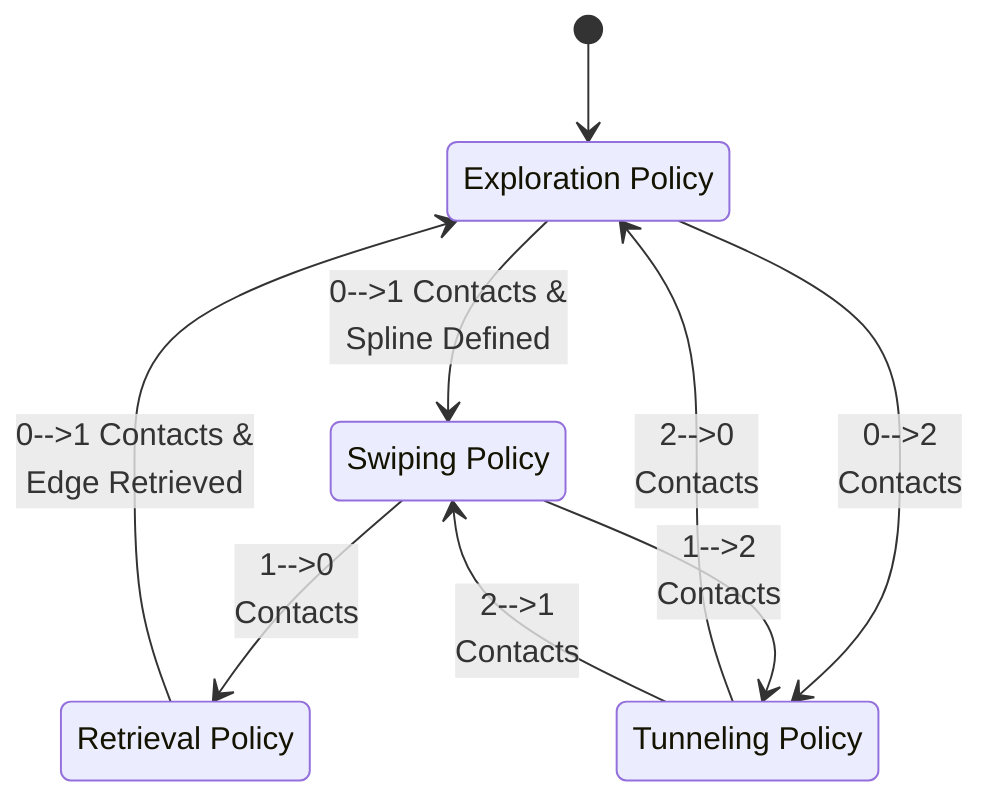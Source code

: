stateDiagram-v2
    Exploring: Exploration Policy
    Swiping: Swiping Policy
    Tunneling: Tunneling Policy
    Retrieval: Retrieval Policy

    [*] --> Exploring

    Exploring --> Swiping : 0-->1 Contacts & <br> Spline Defined
    Exploring --> Tunneling : 0-->2 <br>Contacts
    Tunneling --> Exploring : 2-->0 <br>Contacts
    Tunneling --> Swiping : 2-->1 <br>Contacts
    Swiping --> Retrieval : 1-->0 <br>Contacts
    Retrieval --> Exploring : 0-->1 Contacts & <br> Edge Retrieved
    Swiping --> Tunneling : 1-->2 <br>Contacts